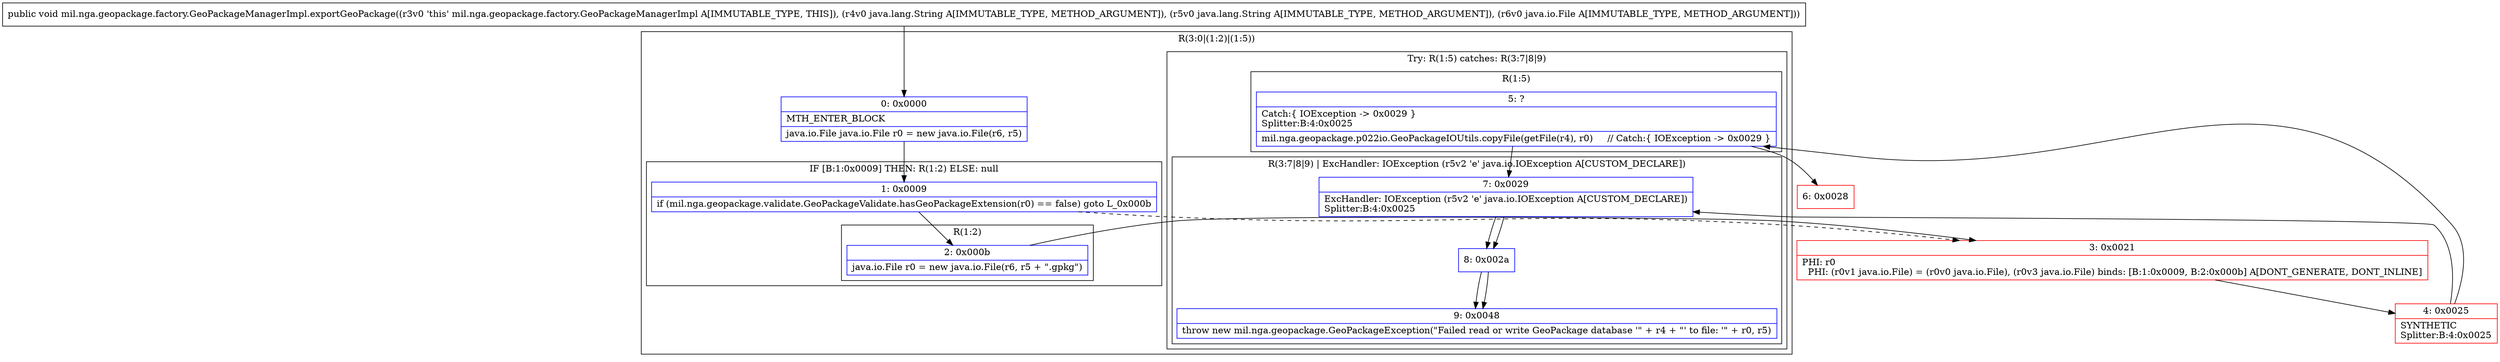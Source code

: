 digraph "CFG formil.nga.geopackage.factory.GeoPackageManagerImpl.exportGeoPackage(Ljava\/lang\/String;Ljava\/lang\/String;Ljava\/io\/File;)V" {
subgraph cluster_Region_2086104500 {
label = "R(3:0|(1:2)|(1:5))";
node [shape=record,color=blue];
Node_0 [shape=record,label="{0\:\ 0x0000|MTH_ENTER_BLOCK\l|java.io.File java.io.File r0 = new java.io.File(r6, r5)\l}"];
subgraph cluster_IfRegion_1793513919 {
label = "IF [B:1:0x0009] THEN: R(1:2) ELSE: null";
node [shape=record,color=blue];
Node_1 [shape=record,label="{1\:\ 0x0009|if (mil.nga.geopackage.validate.GeoPackageValidate.hasGeoPackageExtension(r0) == false) goto L_0x000b\l}"];
subgraph cluster_Region_1321460611 {
label = "R(1:2)";
node [shape=record,color=blue];
Node_2 [shape=record,label="{2\:\ 0x000b|java.io.File r0 = new java.io.File(r6, r5 + \".gpkg\")\l}"];
}
}
subgraph cluster_TryCatchRegion_436990106 {
label = "Try: R(1:5) catches: R(3:7|8|9)";
node [shape=record,color=blue];
subgraph cluster_Region_887894995 {
label = "R(1:5)";
node [shape=record,color=blue];
Node_5 [shape=record,label="{5\:\ ?|Catch:\{ IOException \-\> 0x0029 \}\lSplitter:B:4:0x0025\l|mil.nga.geopackage.p022io.GeoPackageIOUtils.copyFile(getFile(r4), r0)     \/\/ Catch:\{ IOException \-\> 0x0029 \}\l}"];
}
subgraph cluster_Region_1938932279 {
label = "R(3:7|8|9) | ExcHandler: IOException (r5v2 'e' java.io.IOException A[CUSTOM_DECLARE])\l";
node [shape=record,color=blue];
Node_7 [shape=record,label="{7\:\ 0x0029|ExcHandler: IOException (r5v2 'e' java.io.IOException A[CUSTOM_DECLARE])\lSplitter:B:4:0x0025\l}"];
Node_8 [shape=record,label="{8\:\ 0x002a}"];
Node_9 [shape=record,label="{9\:\ 0x0048|throw new mil.nga.geopackage.GeoPackageException(\"Failed read or write GeoPackage database '\" + r4 + \"' to file: '\" + r0, r5)\l}"];
}
}
}
subgraph cluster_Region_1938932279 {
label = "R(3:7|8|9) | ExcHandler: IOException (r5v2 'e' java.io.IOException A[CUSTOM_DECLARE])\l";
node [shape=record,color=blue];
Node_7 [shape=record,label="{7\:\ 0x0029|ExcHandler: IOException (r5v2 'e' java.io.IOException A[CUSTOM_DECLARE])\lSplitter:B:4:0x0025\l}"];
Node_8 [shape=record,label="{8\:\ 0x002a}"];
Node_9 [shape=record,label="{9\:\ 0x0048|throw new mil.nga.geopackage.GeoPackageException(\"Failed read or write GeoPackage database '\" + r4 + \"' to file: '\" + r0, r5)\l}"];
}
Node_3 [shape=record,color=red,label="{3\:\ 0x0021|PHI: r0 \l  PHI: (r0v1 java.io.File) = (r0v0 java.io.File), (r0v3 java.io.File) binds: [B:1:0x0009, B:2:0x000b] A[DONT_GENERATE, DONT_INLINE]\l}"];
Node_4 [shape=record,color=red,label="{4\:\ 0x0025|SYNTHETIC\lSplitter:B:4:0x0025\l}"];
Node_6 [shape=record,color=red,label="{6\:\ 0x0028}"];
MethodNode[shape=record,label="{public void mil.nga.geopackage.factory.GeoPackageManagerImpl.exportGeoPackage((r3v0 'this' mil.nga.geopackage.factory.GeoPackageManagerImpl A[IMMUTABLE_TYPE, THIS]), (r4v0 java.lang.String A[IMMUTABLE_TYPE, METHOD_ARGUMENT]), (r5v0 java.lang.String A[IMMUTABLE_TYPE, METHOD_ARGUMENT]), (r6v0 java.io.File A[IMMUTABLE_TYPE, METHOD_ARGUMENT])) }"];
MethodNode -> Node_0;
Node_0 -> Node_1;
Node_1 -> Node_2;
Node_1 -> Node_3[style=dashed];
Node_2 -> Node_3;
Node_5 -> Node_6;
Node_5 -> Node_7;
Node_7 -> Node_8;
Node_8 -> Node_9;
Node_7 -> Node_8;
Node_8 -> Node_9;
Node_3 -> Node_4;
Node_4 -> Node_5;
Node_4 -> Node_7;
}

